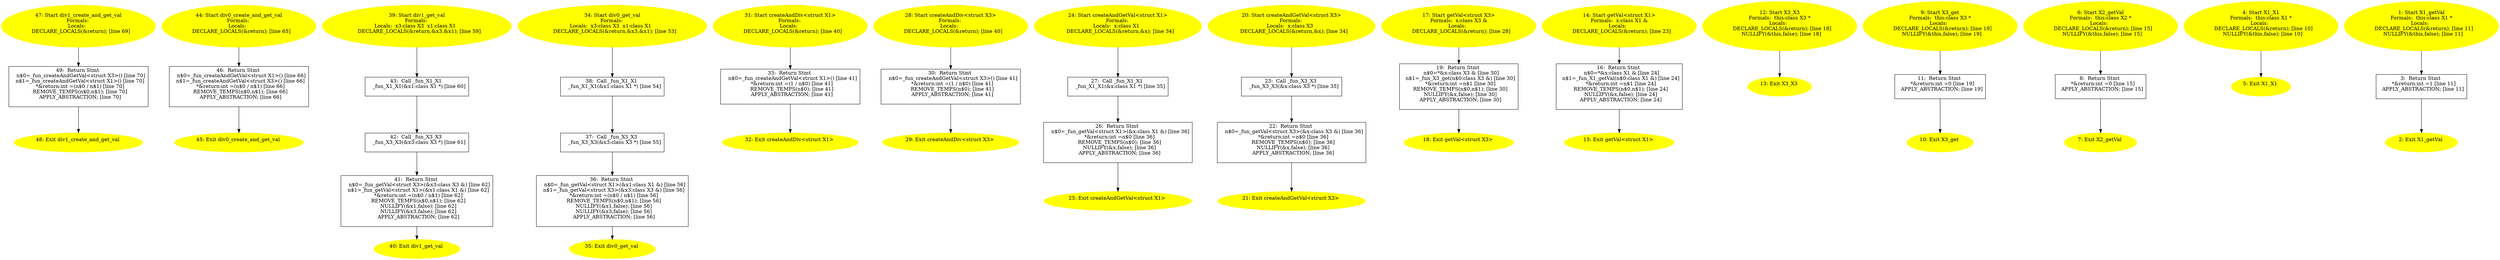 digraph iCFG {
49 [label="49:  Return Stmt \n   n$0=_fun_createAndGetVal<struct X3>() [line 70]\n  n$1=_fun_createAndGetVal<struct X1>() [line 70]\n  *&return:int =(n$0 / n$1) [line 70]\n  REMOVE_TEMPS(n$0,n$1); [line 70]\n  APPLY_ABSTRACTION; [line 70]\n " shape="box"]
	

	 49 -> 48 ;
48 [label="48: Exit div1_create_and_get_val \n  " color=yellow style=filled]
	

47 [label="47: Start div1_create_and_get_val\nFormals: \nLocals:  \n   DECLARE_LOCALS(&return); [line 69]\n " color=yellow style=filled]
	

	 47 -> 49 ;
46 [label="46:  Return Stmt \n   n$0=_fun_createAndGetVal<struct X1>() [line 66]\n  n$1=_fun_createAndGetVal<struct X3>() [line 66]\n  *&return:int =(n$0 / n$1) [line 66]\n  REMOVE_TEMPS(n$0,n$1); [line 66]\n  APPLY_ABSTRACTION; [line 66]\n " shape="box"]
	

	 46 -> 45 ;
45 [label="45: Exit div0_create_and_get_val \n  " color=yellow style=filled]
	

44 [label="44: Start div0_create_and_get_val\nFormals: \nLocals:  \n   DECLARE_LOCALS(&return); [line 65]\n " color=yellow style=filled]
	

	 44 -> 46 ;
43 [label="43:  Call _fun_X1_X1 \n   _fun_X1_X1(&x1:class X1 *) [line 60]\n " shape="box"]
	

	 43 -> 42 ;
42 [label="42:  Call _fun_X3_X3 \n   _fun_X3_X3(&x3:class X3 *) [line 61]\n " shape="box"]
	

	 42 -> 41 ;
41 [label="41:  Return Stmt \n   n$0=_fun_getVal<struct X3>(&x3:class X3 &) [line 62]\n  n$1=_fun_getVal<struct X1>(&x1:class X1 &) [line 62]\n  *&return:int =(n$0 / n$1) [line 62]\n  REMOVE_TEMPS(n$0,n$1); [line 62]\n  NULLIFY(&x1,false); [line 62]\n  NULLIFY(&x3,false); [line 62]\n  APPLY_ABSTRACTION; [line 62]\n " shape="box"]
	

	 41 -> 40 ;
40 [label="40: Exit div1_get_val \n  " color=yellow style=filled]
	

39 [label="39: Start div1_get_val\nFormals: \nLocals:  x3:class X3  x1:class X1  \n   DECLARE_LOCALS(&return,&x3,&x1); [line 59]\n " color=yellow style=filled]
	

	 39 -> 43 ;
38 [label="38:  Call _fun_X1_X1 \n   _fun_X1_X1(&x1:class X1 *) [line 54]\n " shape="box"]
	

	 38 -> 37 ;
37 [label="37:  Call _fun_X3_X3 \n   _fun_X3_X3(&x3:class X3 *) [line 55]\n " shape="box"]
	

	 37 -> 36 ;
36 [label="36:  Return Stmt \n   n$0=_fun_getVal<struct X1>(&x1:class X1 &) [line 56]\n  n$1=_fun_getVal<struct X3>(&x3:class X3 &) [line 56]\n  *&return:int =(n$0 / n$1) [line 56]\n  REMOVE_TEMPS(n$0,n$1); [line 56]\n  NULLIFY(&x1,false); [line 56]\n  NULLIFY(&x3,false); [line 56]\n  APPLY_ABSTRACTION; [line 56]\n " shape="box"]
	

	 36 -> 35 ;
35 [label="35: Exit div0_get_val \n  " color=yellow style=filled]
	

34 [label="34: Start div0_get_val\nFormals: \nLocals:  x3:class X3  x1:class X1  \n   DECLARE_LOCALS(&return,&x3,&x1); [line 53]\n " color=yellow style=filled]
	

	 34 -> 38 ;
33 [label="33:  Return Stmt \n   n$0=_fun_createAndGetVal<struct X1>() [line 41]\n  *&return:int =(1 / n$0) [line 41]\n  REMOVE_TEMPS(n$0); [line 41]\n  APPLY_ABSTRACTION; [line 41]\n " shape="box"]
	

	 33 -> 32 ;
32 [label="32: Exit createAndDiv<struct X1> \n  " color=yellow style=filled]
	

31 [label="31: Start createAndDiv<struct X1>\nFormals: \nLocals:  \n   DECLARE_LOCALS(&return); [line 40]\n " color=yellow style=filled]
	

	 31 -> 33 ;
30 [label="30:  Return Stmt \n   n$0=_fun_createAndGetVal<struct X3>() [line 41]\n  *&return:int =(1 / n$0) [line 41]\n  REMOVE_TEMPS(n$0); [line 41]\n  APPLY_ABSTRACTION; [line 41]\n " shape="box"]
	

	 30 -> 29 ;
29 [label="29: Exit createAndDiv<struct X3> \n  " color=yellow style=filled]
	

28 [label="28: Start createAndDiv<struct X3>\nFormals: \nLocals:  \n   DECLARE_LOCALS(&return); [line 40]\n " color=yellow style=filled]
	

	 28 -> 30 ;
27 [label="27:  Call _fun_X1_X1 \n   _fun_X1_X1(&x:class X1 *) [line 35]\n " shape="box"]
	

	 27 -> 26 ;
26 [label="26:  Return Stmt \n   n$0=_fun_getVal<struct X1>(&x:class X1 &) [line 36]\n  *&return:int =n$0 [line 36]\n  REMOVE_TEMPS(n$0); [line 36]\n  NULLIFY(&x,false); [line 36]\n  APPLY_ABSTRACTION; [line 36]\n " shape="box"]
	

	 26 -> 25 ;
25 [label="25: Exit createAndGetVal<struct X1> \n  " color=yellow style=filled]
	

24 [label="24: Start createAndGetVal<struct X1>\nFormals: \nLocals:  x:class X1  \n   DECLARE_LOCALS(&return,&x); [line 34]\n " color=yellow style=filled]
	

	 24 -> 27 ;
23 [label="23:  Call _fun_X3_X3 \n   _fun_X3_X3(&x:class X3 *) [line 35]\n " shape="box"]
	

	 23 -> 22 ;
22 [label="22:  Return Stmt \n   n$0=_fun_getVal<struct X3>(&x:class X3 &) [line 36]\n  *&return:int =n$0 [line 36]\n  REMOVE_TEMPS(n$0); [line 36]\n  NULLIFY(&x,false); [line 36]\n  APPLY_ABSTRACTION; [line 36]\n " shape="box"]
	

	 22 -> 21 ;
21 [label="21: Exit createAndGetVal<struct X3> \n  " color=yellow style=filled]
	

20 [label="20: Start createAndGetVal<struct X3>\nFormals: \nLocals:  x:class X3  \n   DECLARE_LOCALS(&return,&x); [line 34]\n " color=yellow style=filled]
	

	 20 -> 23 ;
19 [label="19:  Return Stmt \n   n$0=*&x:class X3 & [line 30]\n  n$1=_fun_X3_get(n$0:class X3 &) [line 30]\n  *&return:int =n$1 [line 30]\n  REMOVE_TEMPS(n$0,n$1); [line 30]\n  NULLIFY(&x,false); [line 30]\n  APPLY_ABSTRACTION; [line 30]\n " shape="box"]
	

	 19 -> 18 ;
18 [label="18: Exit getVal<struct X3> \n  " color=yellow style=filled]
	

17 [label="17: Start getVal<struct X3>\nFormals:  x:class X3 &\nLocals:  \n   DECLARE_LOCALS(&return); [line 28]\n " color=yellow style=filled]
	

	 17 -> 19 ;
16 [label="16:  Return Stmt \n   n$0=*&x:class X1 & [line 24]\n  n$1=_fun_X1_getVal(n$0:class X1 &) [line 24]\n  *&return:int =n$1 [line 24]\n  REMOVE_TEMPS(n$0,n$1); [line 24]\n  NULLIFY(&x,false); [line 24]\n  APPLY_ABSTRACTION; [line 24]\n " shape="box"]
	

	 16 -> 15 ;
15 [label="15: Exit getVal<struct X1> \n  " color=yellow style=filled]
	

14 [label="14: Start getVal<struct X1>\nFormals:  x:class X1 &\nLocals:  \n   DECLARE_LOCALS(&return); [line 23]\n " color=yellow style=filled]
	

	 14 -> 16 ;
13 [label="13: Exit X3_X3 \n  " color=yellow style=filled]
	

12 [label="12: Start X3_X3\nFormals:  this:class X3 *\nLocals:  \n   DECLARE_LOCALS(&return); [line 18]\n  NULLIFY(&this,false); [line 18]\n " color=yellow style=filled]
	

	 12 -> 13 ;
11 [label="11:  Return Stmt \n   *&return:int =0 [line 19]\n  APPLY_ABSTRACTION; [line 19]\n " shape="box"]
	

	 11 -> 10 ;
10 [label="10: Exit X3_get \n  " color=yellow style=filled]
	

9 [label="9: Start X3_get\nFormals:  this:class X3 *\nLocals:  \n   DECLARE_LOCALS(&return); [line 19]\n  NULLIFY(&this,false); [line 19]\n " color=yellow style=filled]
	

	 9 -> 11 ;
8 [label="8:  Return Stmt \n   *&return:int =0 [line 15]\n  APPLY_ABSTRACTION; [line 15]\n " shape="box"]
	

	 8 -> 7 ;
7 [label="7: Exit X2_getVal \n  " color=yellow style=filled]
	

6 [label="6: Start X2_getVal\nFormals:  this:class X2 *\nLocals:  \n   DECLARE_LOCALS(&return); [line 15]\n  NULLIFY(&this,false); [line 15]\n " color=yellow style=filled]
	

	 6 -> 8 ;
5 [label="5: Exit X1_X1 \n  " color=yellow style=filled]
	

4 [label="4: Start X1_X1\nFormals:  this:class X1 *\nLocals:  \n   DECLARE_LOCALS(&return); [line 10]\n  NULLIFY(&this,false); [line 10]\n " color=yellow style=filled]
	

	 4 -> 5 ;
3 [label="3:  Return Stmt \n   *&return:int =1 [line 11]\n  APPLY_ABSTRACTION; [line 11]\n " shape="box"]
	

	 3 -> 2 ;
2 [label="2: Exit X1_getVal \n  " color=yellow style=filled]
	

1 [label="1: Start X1_getVal\nFormals:  this:class X1 *\nLocals:  \n   DECLARE_LOCALS(&return); [line 11]\n  NULLIFY(&this,false); [line 11]\n " color=yellow style=filled]
	

	 1 -> 3 ;
}
